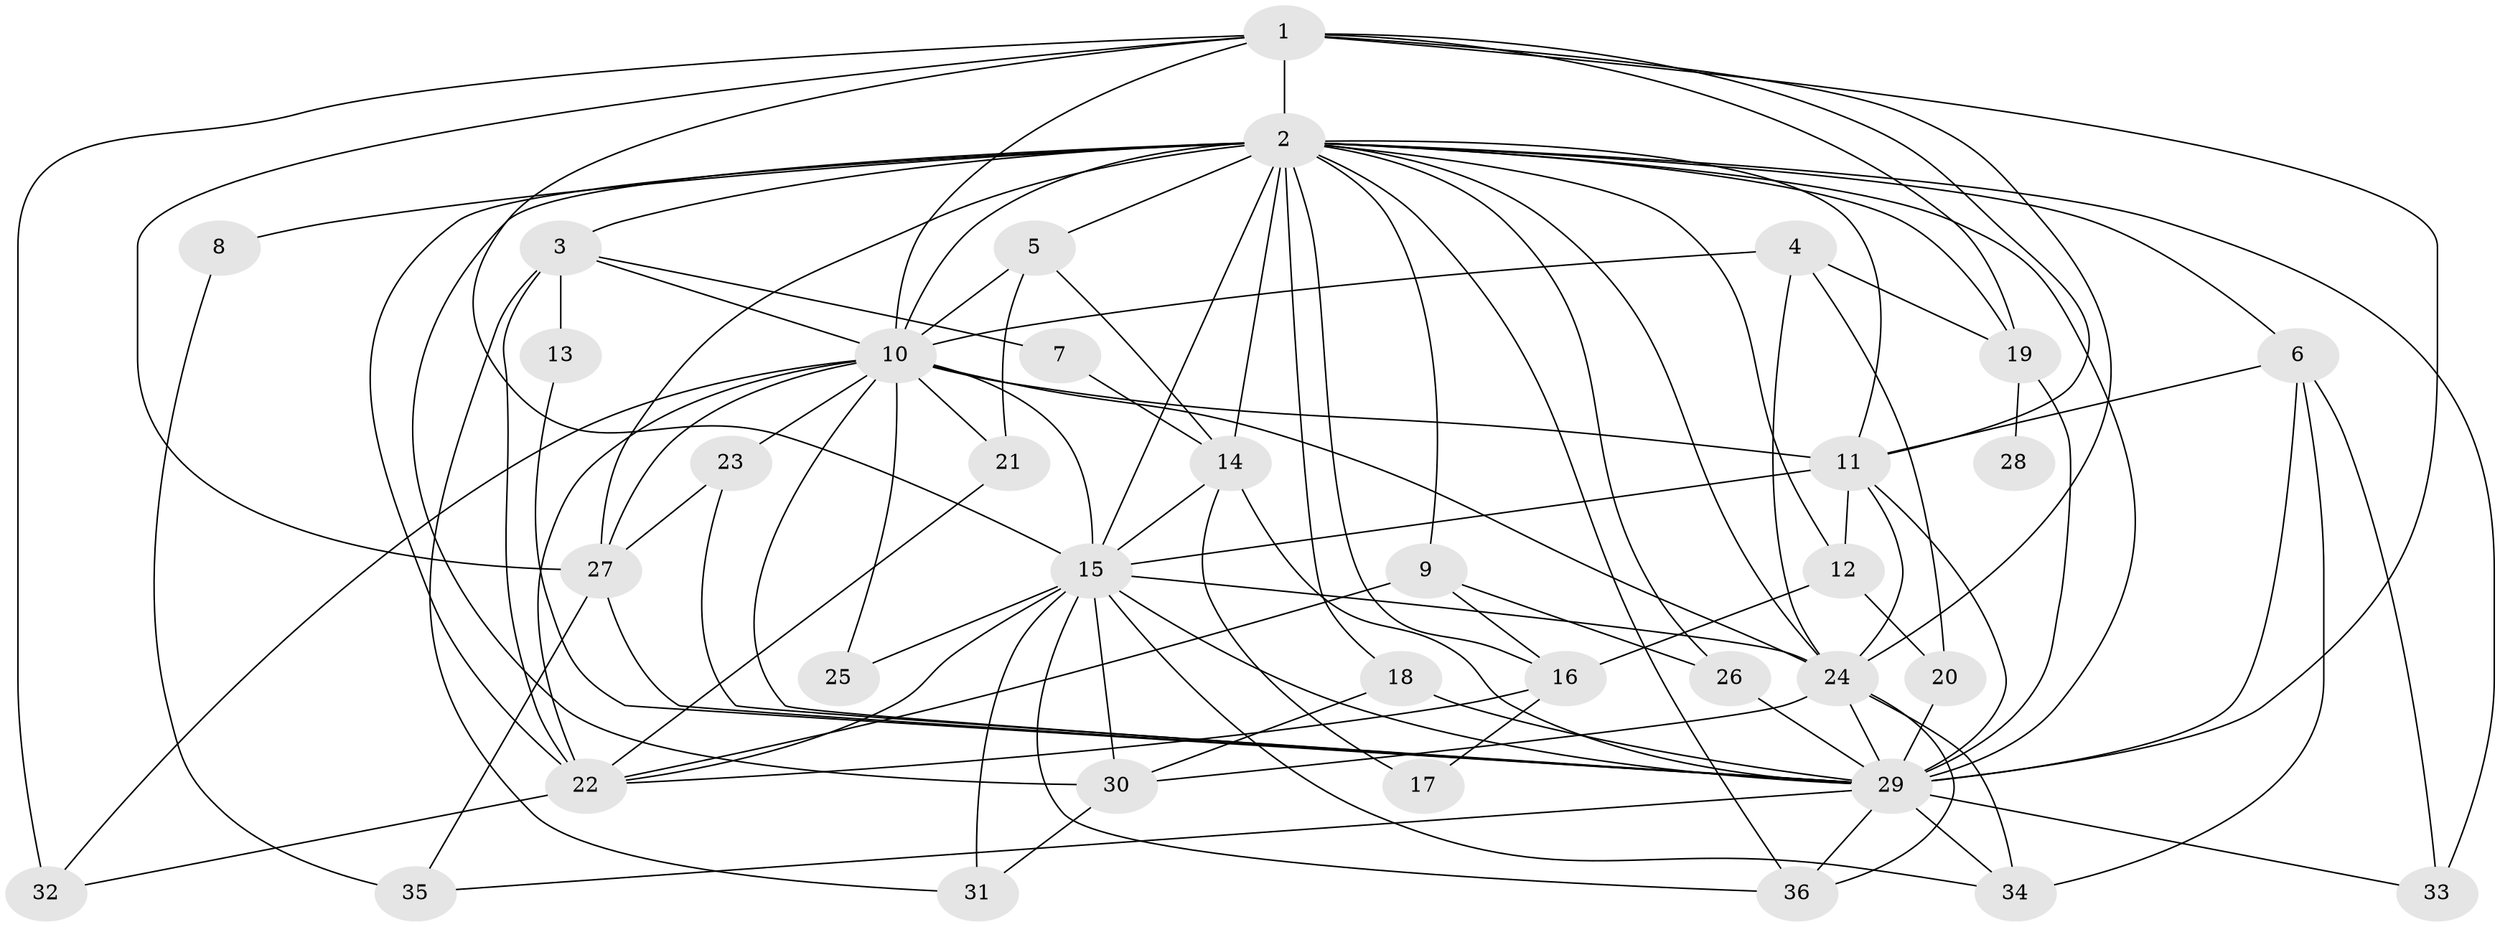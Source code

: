 // original degree distribution, {20: 0.011235955056179775, 15: 0.02247191011235955, 19: 0.02247191011235955, 17: 0.011235955056179775, 29: 0.011235955056179775, 11: 0.011235955056179775, 18: 0.011235955056179775, 14: 0.011235955056179775, 3: 0.25842696629213485, 6: 0.0449438202247191, 2: 0.48314606741573035, 8: 0.011235955056179775, 4: 0.0449438202247191, 7: 0.011235955056179775, 9: 0.011235955056179775, 5: 0.02247191011235955}
// Generated by graph-tools (version 1.1) at 2025/36/03/04/25 23:36:35]
// undirected, 36 vertices, 102 edges
graph export_dot {
  node [color=gray90,style=filled];
  1;
  2;
  3;
  4;
  5;
  6;
  7;
  8;
  9;
  10;
  11;
  12;
  13;
  14;
  15;
  16;
  17;
  18;
  19;
  20;
  21;
  22;
  23;
  24;
  25;
  26;
  27;
  28;
  29;
  30;
  31;
  32;
  33;
  34;
  35;
  36;
  1 -- 2 [weight=3.0];
  1 -- 10 [weight=2.0];
  1 -- 11 [weight=1.0];
  1 -- 15 [weight=1.0];
  1 -- 19 [weight=2.0];
  1 -- 24 [weight=1.0];
  1 -- 27 [weight=1.0];
  1 -- 29 [weight=2.0];
  1 -- 32 [weight=2.0];
  2 -- 3 [weight=2.0];
  2 -- 5 [weight=1.0];
  2 -- 6 [weight=2.0];
  2 -- 8 [weight=2.0];
  2 -- 9 [weight=1.0];
  2 -- 10 [weight=7.0];
  2 -- 11 [weight=4.0];
  2 -- 12 [weight=1.0];
  2 -- 14 [weight=2.0];
  2 -- 15 [weight=4.0];
  2 -- 16 [weight=1.0];
  2 -- 18 [weight=1.0];
  2 -- 19 [weight=1.0];
  2 -- 22 [weight=1.0];
  2 -- 24 [weight=3.0];
  2 -- 26 [weight=1.0];
  2 -- 27 [weight=1.0];
  2 -- 29 [weight=5.0];
  2 -- 30 [weight=2.0];
  2 -- 33 [weight=1.0];
  2 -- 36 [weight=1.0];
  3 -- 7 [weight=1.0];
  3 -- 10 [weight=1.0];
  3 -- 13 [weight=2.0];
  3 -- 22 [weight=1.0];
  3 -- 31 [weight=1.0];
  4 -- 10 [weight=1.0];
  4 -- 19 [weight=1.0];
  4 -- 20 [weight=1.0];
  4 -- 24 [weight=1.0];
  5 -- 10 [weight=2.0];
  5 -- 14 [weight=1.0];
  5 -- 21 [weight=1.0];
  6 -- 11 [weight=1.0];
  6 -- 29 [weight=1.0];
  6 -- 33 [weight=1.0];
  6 -- 34 [weight=1.0];
  7 -- 14 [weight=1.0];
  8 -- 35 [weight=1.0];
  9 -- 16 [weight=1.0];
  9 -- 22 [weight=2.0];
  9 -- 26 [weight=1.0];
  10 -- 11 [weight=3.0];
  10 -- 15 [weight=2.0];
  10 -- 21 [weight=1.0];
  10 -- 22 [weight=1.0];
  10 -- 23 [weight=1.0];
  10 -- 24 [weight=2.0];
  10 -- 25 [weight=1.0];
  10 -- 27 [weight=1.0];
  10 -- 29 [weight=2.0];
  10 -- 32 [weight=1.0];
  11 -- 12 [weight=1.0];
  11 -- 15 [weight=1.0];
  11 -- 24 [weight=1.0];
  11 -- 29 [weight=3.0];
  12 -- 16 [weight=1.0];
  12 -- 20 [weight=1.0];
  13 -- 29 [weight=1.0];
  14 -- 15 [weight=1.0];
  14 -- 17 [weight=1.0];
  14 -- 29 [weight=1.0];
  15 -- 22 [weight=1.0];
  15 -- 24 [weight=1.0];
  15 -- 25 [weight=2.0];
  15 -- 29 [weight=1.0];
  15 -- 30 [weight=2.0];
  15 -- 31 [weight=1.0];
  15 -- 34 [weight=1.0];
  15 -- 36 [weight=1.0];
  16 -- 17 [weight=1.0];
  16 -- 22 [weight=1.0];
  18 -- 29 [weight=1.0];
  18 -- 30 [weight=1.0];
  19 -- 28 [weight=1.0];
  19 -- 29 [weight=2.0];
  20 -- 29 [weight=2.0];
  21 -- 22 [weight=1.0];
  22 -- 32 [weight=1.0];
  23 -- 27 [weight=1.0];
  23 -- 29 [weight=1.0];
  24 -- 29 [weight=2.0];
  24 -- 30 [weight=1.0];
  24 -- 34 [weight=1.0];
  24 -- 36 [weight=1.0];
  26 -- 29 [weight=1.0];
  27 -- 29 [weight=1.0];
  27 -- 35 [weight=1.0];
  29 -- 33 [weight=1.0];
  29 -- 34 [weight=1.0];
  29 -- 35 [weight=1.0];
  29 -- 36 [weight=1.0];
  30 -- 31 [weight=1.0];
}

